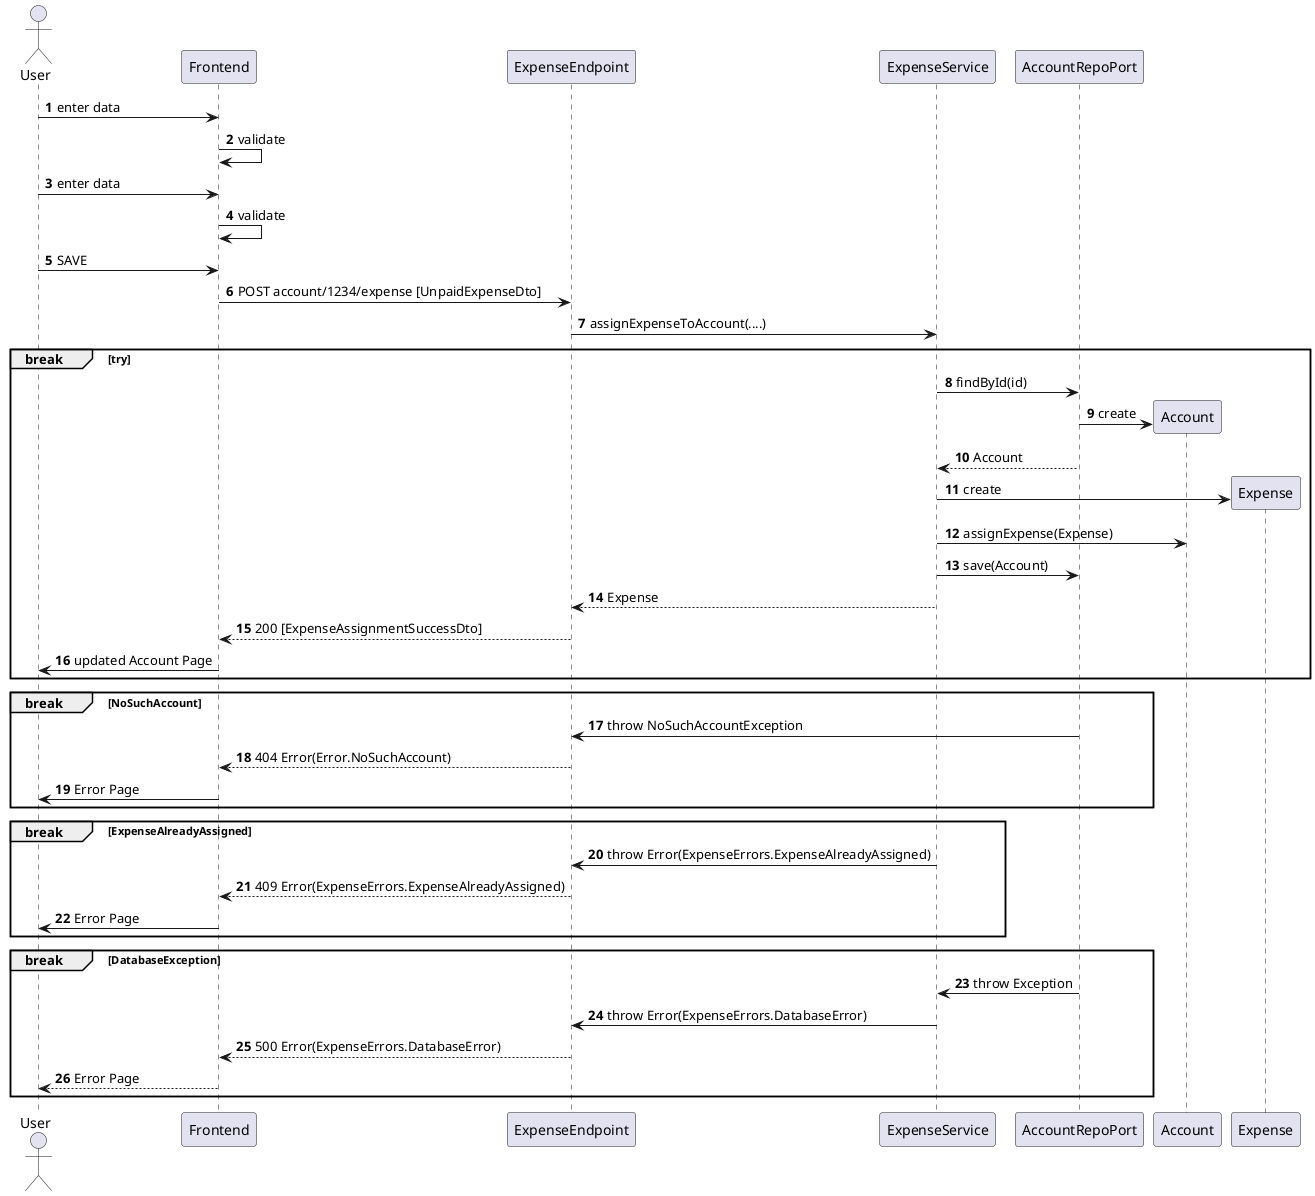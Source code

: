 @startuml
'https://plantuml.com/sequence-diagram
actor User
autonumber
User -> Frontend: enter data
Frontend -> Frontend: validate
User -> Frontend: enter data
Frontend -> Frontend: validate
User -> Frontend: SAVE
Frontend -> ExpenseEndpoint: POST account/1234/expense [UnpaidExpenseDto]
ExpenseEndpoint -> ExpenseService: assignExpenseToAccount(....)
break try
ExpenseService -> AccountRepoPort: findById(id)
AccountRepoPort -> Account ** : create
ExpenseService <-- AccountRepoPort: Account
ExpenseService -> Expense ** : create
ExpenseService -> Account: assignExpense(Expense)
ExpenseService -> AccountRepoPort: save(Account)
ExpenseEndpoint <-- ExpenseService: Expense
Frontend <-- ExpenseEndpoint: 200 [ExpenseAssignmentSuccessDto]
User <- Frontend: updated Account Page
end break
break NoSuchAccount
ExpenseEndpoint <- AccountRepoPort: throw NoSuchAccountException
Frontend <-- ExpenseEndpoint: 404 Error(Error.NoSuchAccount)
User <- Frontend: Error Page
end break
break ExpenseAlreadyAssigned
ExpenseEndpoint <- ExpenseService: throw Error(ExpenseErrors.ExpenseAlreadyAssigned)
Frontend <-- ExpenseEndpoint: 409 Error(ExpenseErrors.ExpenseAlreadyAssigned)
User <- Frontend: Error Page
end break
break DatabaseException
ExpenseService <- AccountRepoPort: throw Exception
ExpenseEndpoint <- ExpenseService: throw Error(ExpenseErrors.DatabaseError)
Frontend <-- ExpenseEndpoint: 500 Error(ExpenseErrors.DatabaseError)
User <-- Frontend: Error Page
end break

@enduml